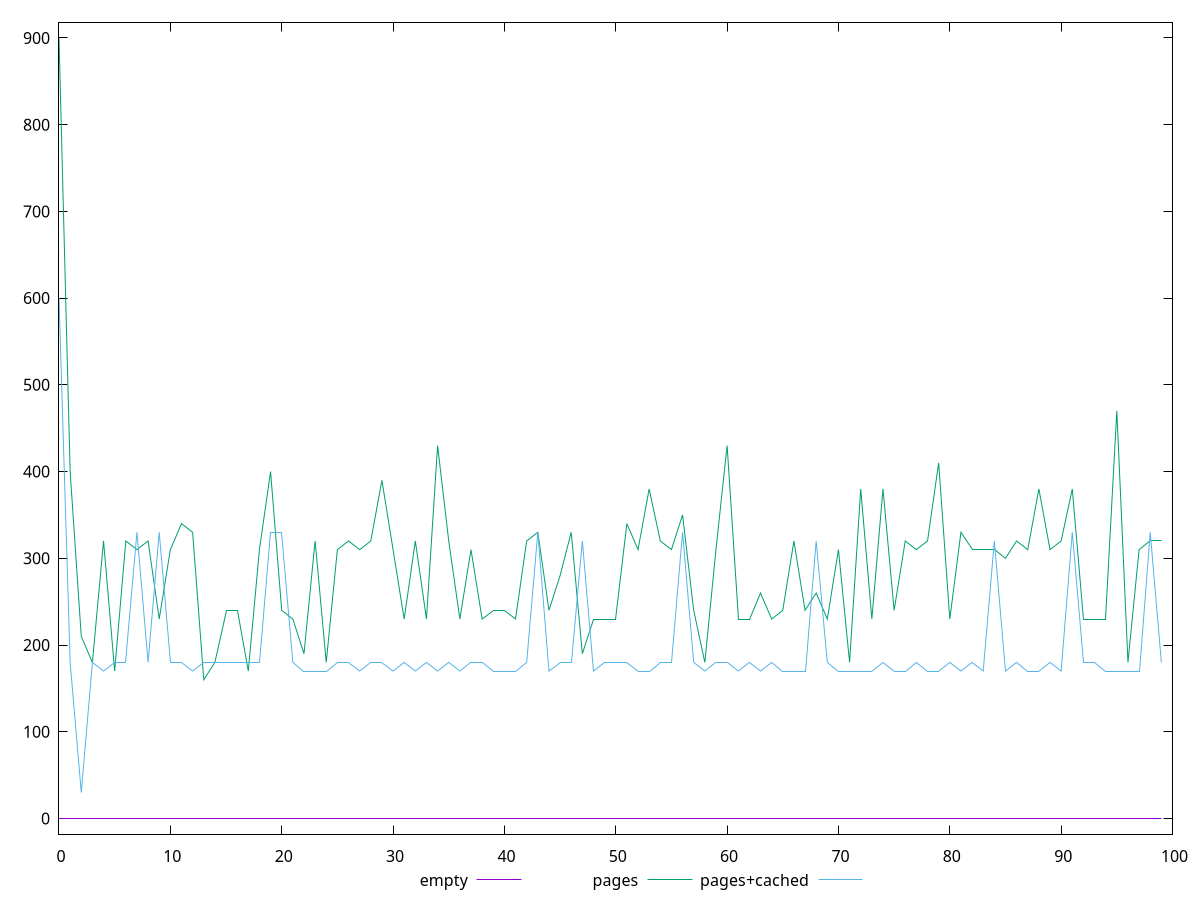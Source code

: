 $_empty <<EOF
0
0
0
0
0
0
0
0
0
0
0
0
0
0
0
0
0
0
0
0
0
0
0
0
0
0
0
0
0
0
0
0
0
0
0
0
0
0
0
0
0
0
0
0
0
0
0
0
0
0
0
0
0
0
0
0
0
0
0
0
0
0
0
0
0
0
0
0
0
0
0
0
0
0
0
0
0
0
0
0
0
0
0
0
0
0
0
0
0
0
0
0
0
0
0
0
0
0
0
0
EOF
$_pages <<EOF
900
400
210
180
320
170
320
310
320
230
310
340
330
160
180
240
240
170
310
400
240
230
190
320
180
310
320
310
320
390
310
230
320
230
430
320
230
310
230
240
240
230
320
330
240
280
330
190
230
230
230
340
310
380
320
310
350
240
180
310
430
230
230
260
230
240
320
240
260
230
310
180
380
230
380
240
320
310
320
410
230
330
310
310
310
300
320
310
380
310
320
380
230
230
230
470
180
310
320
320
EOF
$_pagesCached <<EOF
600
180
30
180
170
180
180
330
180
330
180
180
170
180
180
180
180
180
180
330
330
180
170
170
170
180
180
170
180
180
170
180
170
180
170
180
170
180
180
170
170
170
180
330
170
180
180
320
170
180
180
180
170
170
180
180
330
180
170
180
180
170
180
170
180
170
170
170
320
180
170
170
170
170
180
170
170
180
170
170
180
170
180
170
320
170
180
170
170
180
170
330
180
180
170
170
170
170
330
180
EOF
set key outside below
set terminal pngcairo
set output "report_00006_2020-11-02T20-21-41.718Z/uses-http2/uses-http2_empty_pages_pages+cached.png"
set yrange [-18:918]
plot $_empty title "empty" with line ,$_pages title "pages" with line ,$_pagesCached title "pages+cached" with line ,